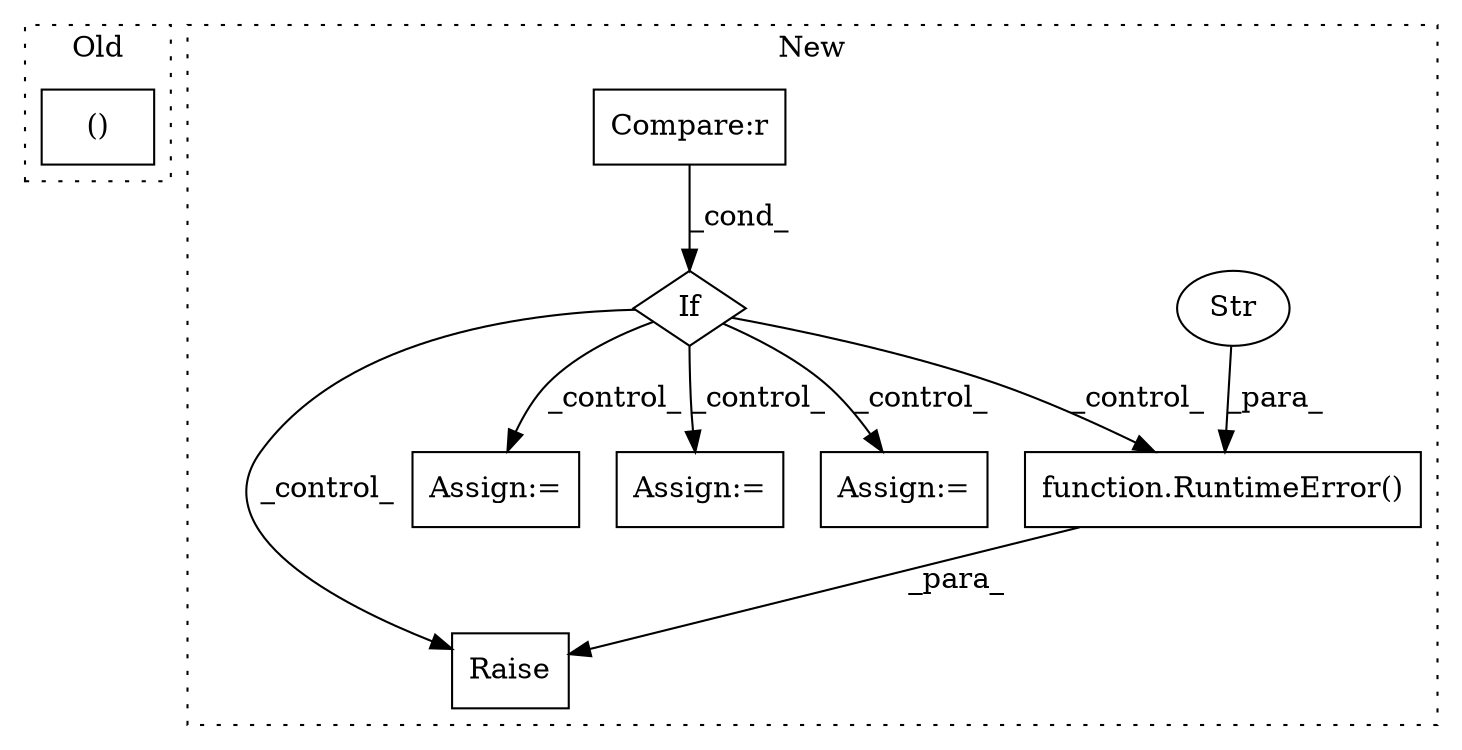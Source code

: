 digraph G {
subgraph cluster0 {
1 [label="()" a="54" s="2985" l="2" shape="box"];
label = "Old";
style="dotted";
}
subgraph cluster1 {
2 [label="function.RuntimeError()" a="75" s="5516,5568" l="13,1" shape="box"];
3 [label="Raise" a="91" s="5510" l="6" shape="box"];
4 [label="Str" a="66" s="5529" l="39" shape="ellipse"];
5 [label="Compare:r" a="40" s="5152" l="16" shape="box"];
6 [label="If" a="96" s="5149" l="3" shape="diamond"];
7 [label="Assign:=" a="68" s="5272" l="3" shape="box"];
8 [label="Assign:=" a="68" s="5394" l="3" shape="box"];
9 [label="Assign:=" a="68" s="5452" l="3" shape="box"];
label = "New";
style="dotted";
}
2 -> 3 [label="_para_"];
4 -> 2 [label="_para_"];
5 -> 6 [label="_cond_"];
6 -> 3 [label="_control_"];
6 -> 2 [label="_control_"];
6 -> 9 [label="_control_"];
6 -> 8 [label="_control_"];
6 -> 7 [label="_control_"];
}